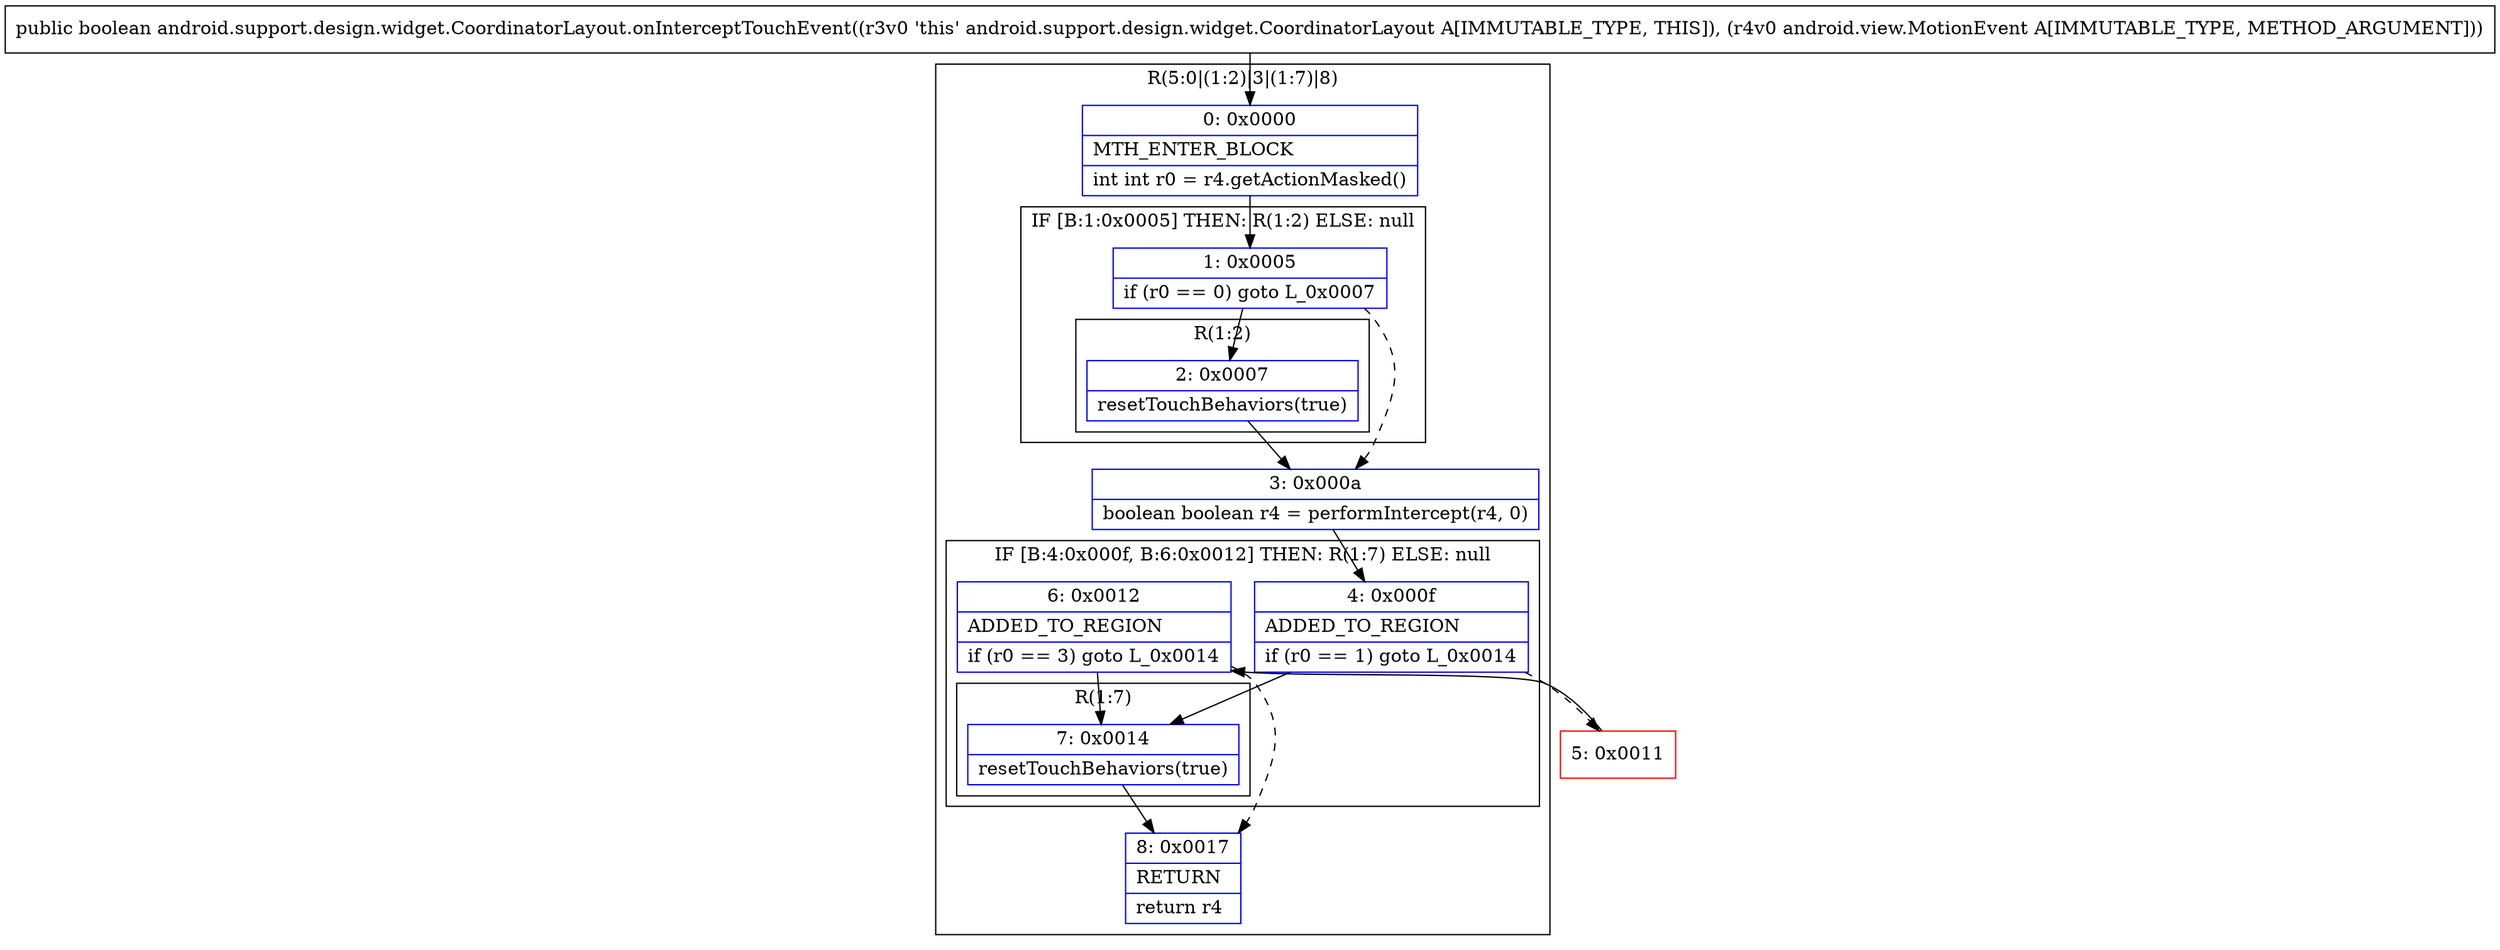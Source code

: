 digraph "CFG forandroid.support.design.widget.CoordinatorLayout.onInterceptTouchEvent(Landroid\/view\/MotionEvent;)Z" {
subgraph cluster_Region_1033331232 {
label = "R(5:0|(1:2)|3|(1:7)|8)";
node [shape=record,color=blue];
Node_0 [shape=record,label="{0\:\ 0x0000|MTH_ENTER_BLOCK\l|int int r0 = r4.getActionMasked()\l}"];
subgraph cluster_IfRegion_1157851380 {
label = "IF [B:1:0x0005] THEN: R(1:2) ELSE: null";
node [shape=record,color=blue];
Node_1 [shape=record,label="{1\:\ 0x0005|if (r0 == 0) goto L_0x0007\l}"];
subgraph cluster_Region_225201776 {
label = "R(1:2)";
node [shape=record,color=blue];
Node_2 [shape=record,label="{2\:\ 0x0007|resetTouchBehaviors(true)\l}"];
}
}
Node_3 [shape=record,label="{3\:\ 0x000a|boolean boolean r4 = performIntercept(r4, 0)\l}"];
subgraph cluster_IfRegion_1317150230 {
label = "IF [B:4:0x000f, B:6:0x0012] THEN: R(1:7) ELSE: null";
node [shape=record,color=blue];
Node_4 [shape=record,label="{4\:\ 0x000f|ADDED_TO_REGION\l|if (r0 == 1) goto L_0x0014\l}"];
Node_6 [shape=record,label="{6\:\ 0x0012|ADDED_TO_REGION\l|if (r0 == 3) goto L_0x0014\l}"];
subgraph cluster_Region_471889683 {
label = "R(1:7)";
node [shape=record,color=blue];
Node_7 [shape=record,label="{7\:\ 0x0014|resetTouchBehaviors(true)\l}"];
}
}
Node_8 [shape=record,label="{8\:\ 0x0017|RETURN\l|return r4\l}"];
}
Node_5 [shape=record,color=red,label="{5\:\ 0x0011}"];
MethodNode[shape=record,label="{public boolean android.support.design.widget.CoordinatorLayout.onInterceptTouchEvent((r3v0 'this' android.support.design.widget.CoordinatorLayout A[IMMUTABLE_TYPE, THIS]), (r4v0 android.view.MotionEvent A[IMMUTABLE_TYPE, METHOD_ARGUMENT])) }"];
MethodNode -> Node_0;
Node_0 -> Node_1;
Node_1 -> Node_2;
Node_1 -> Node_3[style=dashed];
Node_2 -> Node_3;
Node_3 -> Node_4;
Node_4 -> Node_5[style=dashed];
Node_4 -> Node_7;
Node_6 -> Node_7;
Node_6 -> Node_8[style=dashed];
Node_7 -> Node_8;
Node_5 -> Node_6;
}

